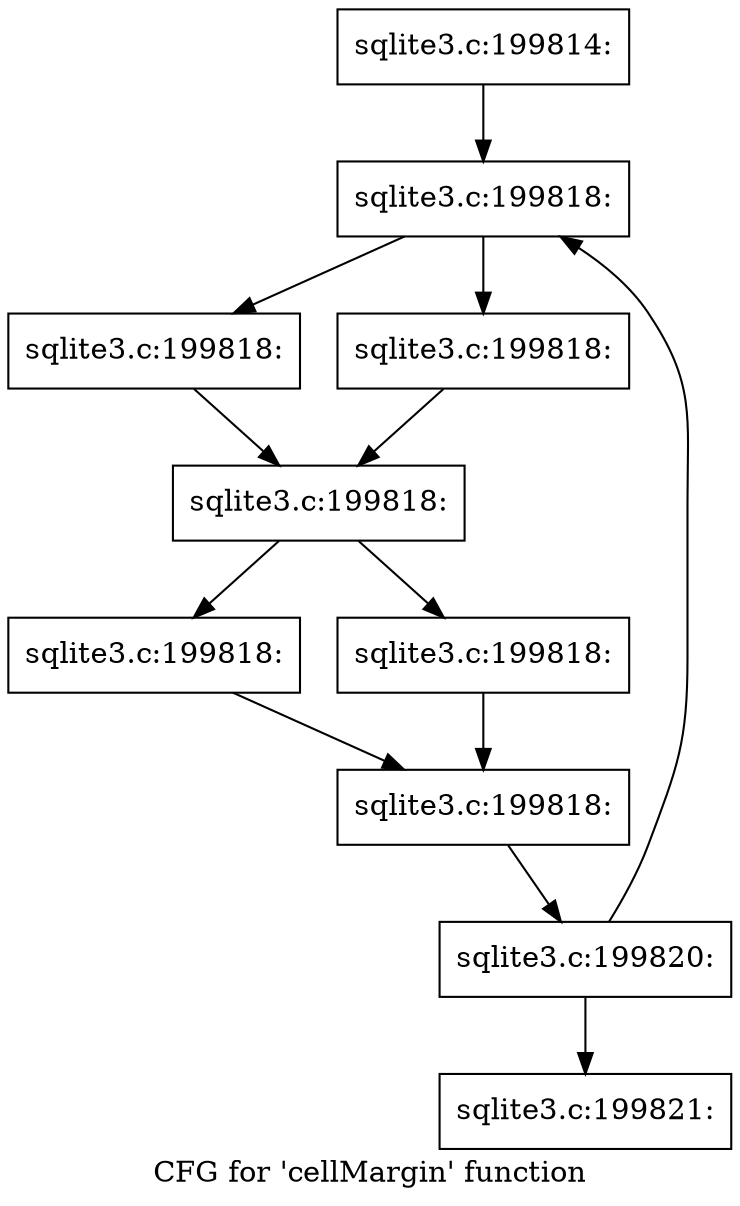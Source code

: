digraph "CFG for 'cellMargin' function" {
	label="CFG for 'cellMargin' function";

	Node0x55c0fb647be0 [shape=record,label="{sqlite3.c:199814:}"];
	Node0x55c0fb647be0 -> Node0x55c0fb656d80;
	Node0x55c0fb656d80 [shape=record,label="{sqlite3.c:199818:}"];
	Node0x55c0fb656d80 -> Node0x55c0fb656fa0;
	Node0x55c0fb656d80 -> Node0x55c0fb656ff0;
	Node0x55c0fb656fa0 [shape=record,label="{sqlite3.c:199818:}"];
	Node0x55c0fb656fa0 -> Node0x55c0fb657040;
	Node0x55c0fb656ff0 [shape=record,label="{sqlite3.c:199818:}"];
	Node0x55c0fb656ff0 -> Node0x55c0fb657040;
	Node0x55c0fb657040 [shape=record,label="{sqlite3.c:199818:}"];
	Node0x55c0fb657040 -> Node0x55c0fb657f00;
	Node0x55c0fb657040 -> Node0x55c0fb657f50;
	Node0x55c0fb657f00 [shape=record,label="{sqlite3.c:199818:}"];
	Node0x55c0fb657f00 -> Node0x55c0fb657fa0;
	Node0x55c0fb657f50 [shape=record,label="{sqlite3.c:199818:}"];
	Node0x55c0fb657f50 -> Node0x55c0fb657fa0;
	Node0x55c0fb657fa0 [shape=record,label="{sqlite3.c:199818:}"];
	Node0x55c0fb657fa0 -> Node0x55c0fb656d30;
	Node0x55c0fb656d30 [shape=record,label="{sqlite3.c:199820:}"];
	Node0x55c0fb656d30 -> Node0x55c0fb656d80;
	Node0x55c0fb656d30 -> Node0x55c0fb656ce0;
	Node0x55c0fb656ce0 [shape=record,label="{sqlite3.c:199821:}"];
}
